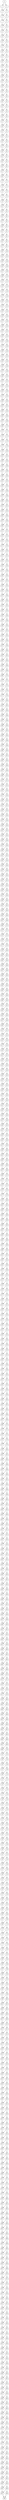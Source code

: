 digraph {0 -> 1;
0 -> 2;
1 -> 3;
2 -> 3;
2 -> 4;
3 -> 5;
4 -> 5;
4 -> 6;
5 -> 7;
6 -> 7;
6 -> 8;
7 -> 9;
8 -> 9;
8 -> 10;
9 -> 11;
10 -> 11;
10 -> 12;
11 -> 13;
12 -> 13;
12 -> 14;
13 -> 15;
14 -> 15;
14 -> 16;
15 -> 17;
16 -> 17;
16 -> 18;
17 -> 19;
18 -> 19;
18 -> 20;
19 -> 21;
20 -> 21;
20 -> 22;
21 -> 23;
22 -> 23;
22 -> 24;
23 -> 25;
24 -> 25;
24 -> 26;
25 -> 27;
26 -> 27;
26 -> 28;
27 -> 29;
28 -> 29;
28 -> 30;
29 -> 31;
30 -> 31;
30 -> 32;
31 -> 33;
32 -> 33;
32 -> 34;
33 -> 35;
34 -> 35;
34 -> 36;
35 -> 37;
36 -> 37;
36 -> 38;
37 -> 39;
38 -> 39;
38 -> 40;
39 -> 41;
40 -> 41;
40 -> 42;
41 -> 43;
42 -> 43;
42 -> 44;
43 -> 45;
44 -> 45;
44 -> 46;
45 -> 47;
46 -> 47;
46 -> 48;
47 -> 49;
48 -> 49;
48 -> 50;
49 -> 51;
50 -> 51;
50 -> 52;
51 -> 53;
52 -> 53;
52 -> 54;
53 -> 55;
54 -> 55;
54 -> 56;
55 -> 57;
56 -> 57;
56 -> 58;
57 -> 59;
58 -> 59;
58 -> 60;
59 -> 61;
60 -> 61;
60 -> 62;
61 -> 63;
62 -> 63;
62 -> 64;
63 -> 65;
64 -> 65;
64 -> 66;
65 -> 67;
66 -> 67;
66 -> 68;
67 -> 69;
68 -> 69;
68 -> 70;
69 -> 71;
70 -> 71;
70 -> 72;
71 -> 73;
72 -> 73;
72 -> 74;
73 -> 75;
74 -> 75;
74 -> 76;
75 -> 77;
76 -> 77;
76 -> 78;
77 -> 79;
78 -> 79;
78 -> 80;
79 -> 81;
80 -> 81;
80 -> 82;
81 -> 83;
82 -> 83;
82 -> 84;
83 -> 85;
84 -> 85;
84 -> 86;
85 -> 87;
86 -> 87;
86 -> 88;
87 -> 89;
88 -> 89;
88 -> 90;
89 -> 91;
90 -> 91;
90 -> 92;
91 -> 93;
92 -> 93;
92 -> 94;
93 -> 95;
94 -> 95;
94 -> 96;
95 -> 97;
96 -> 97;
96 -> 98;
97 -> 99;
98 -> 99;
98 -> 100;
99 -> 101;
100 -> 101;
100 -> 102;
101 -> 103;
102 -> 103;
102 -> 104;
103 -> 105;
104 -> 105;
104 -> 106;
105 -> 107;
106 -> 107;
106 -> 108;
107 -> 109;
108 -> 109;
108 -> 110;
109 -> 111;
110 -> 111;
110 -> 112;
111 -> 113;
112 -> 113;
112 -> 114;
113 -> 115;
114 -> 115;
114 -> 116;
115 -> 117;
116 -> 117;
116 -> 118;
117 -> 119;
118 -> 119;
118 -> 120;
119 -> 121;
120 -> 121;
120 -> 122;
121 -> 123;
122 -> 123;
122 -> 124;
123 -> 125;
124 -> 125;
124 -> 126;
125 -> 127;
126 -> 127;
126 -> 128;
127 -> 129;
128 -> 129;
128 -> 130;
129 -> 131;
130 -> 131;
130 -> 132;
131 -> 133;
132 -> 133;
132 -> 134;
133 -> 135;
134 -> 135;
134 -> 136;
135 -> 137;
136 -> 137;
136 -> 138;
137 -> 139;
138 -> 139;
138 -> 140;
139 -> 141;
140 -> 141;
140 -> 142;
141 -> 143;
142 -> 143;
142 -> 144;
143 -> 145;
144 -> 145;
144 -> 146;
145 -> 147;
146 -> 147;
146 -> 148;
147 -> 149;
148 -> 149;
148 -> 150;
149 -> 151;
150 -> 151;
150 -> 152;
151 -> 153;
152 -> 153;
152 -> 154;
153 -> 155;
154 -> 155;
154 -> 156;
155 -> 157;
156 -> 157;
156 -> 158;
157 -> 159;
158 -> 159;
158 -> 160;
159 -> 161;
160 -> 161;
160 -> 162;
161 -> 163;
162 -> 163;
162 -> 164;
163 -> 165;
164 -> 165;
164 -> 166;
165 -> 167;
166 -> 167;
166 -> 168;
167 -> 169;
168 -> 169;
168 -> 170;
169 -> 171;
170 -> 171;
170 -> 172;
171 -> 173;
172 -> 173;
172 -> 174;
173 -> 175;
174 -> 175;
174 -> 176;
175 -> 177;
176 -> 177;
176 -> 178;
177 -> 179;
178 -> 179;
178 -> 180;
179 -> 181;
180 -> 181;
180 -> 182;
181 -> 183;
182 -> 183;
182 -> 184;
183 -> 185;
184 -> 185;
184 -> 186;
185 -> 187;
186 -> 187;
186 -> 188;
187 -> 189;
188 -> 189;
188 -> 190;
189 -> 191;
190 -> 191;
190 -> 192;
191 -> 193;
192 -> 193;
192 -> 194;
193 -> 195;
194 -> 195;
194 -> 196;
195 -> 197;
196 -> 197;
196 -> 198;
197 -> 199;
198 -> 199;
198 -> 200;
199 -> 201;
200 -> 201;
200 -> 202;
201 -> 203;
202 -> 203;
202 -> 204;
203 -> 205;
204 -> 205;
204 -> 206;
205 -> 207;
206 -> 207;
206 -> 208;
207 -> 209;
208 -> 209;
208 -> 210;
209 -> 211;
210 -> 211;
210 -> 212;
211 -> 213;
212 -> 213;
212 -> 214;
213 -> 215;
214 -> 215;
214 -> 216;
215 -> 217;
216 -> 217;
216 -> 218;
217 -> 219;
218 -> 219;
218 -> 220;
219 -> 221;
220 -> 221;
220 -> 222;
221 -> 223;
222 -> 223;
222 -> 224;
223 -> 225;
224 -> 225;
224 -> 226;
225 -> 227;
226 -> 227;
226 -> 228;
227 -> 229;
228 -> 229;
228 -> 230;
229 -> 231;
230 -> 231;
230 -> 232;
231 -> 233;
232 -> 233;
232 -> 234;
233 -> 235;
234 -> 235;
234 -> 236;
235 -> 237;
236 -> 237;
236 -> 238;
237 -> 239;
238 -> 239;
238 -> 240;
239 -> 241;
240 -> 241;
240 -> 242;
241 -> 243;
242 -> 243;
242 -> 244;
243 -> 245;
244 -> 245;
244 -> 246;
245 -> 247;
246 -> 247;
246 -> 248;
247 -> 249;
248 -> 249;
248 -> 250;
249 -> 251;
250 -> 251;
250 -> 252;
251 -> 253;
252 -> 253;
252 -> 254;
253 -> 255;
254 -> 255;
254 -> 256;
255 -> 257;
256 -> 257;
256 -> 258;
257 -> 259;
258 -> 259;
258 -> 260;
259 -> 261;
260 -> 261;
260 -> 262;
261 -> 263;
262 -> 263;
262 -> 264;
263 -> 265;
264 -> 265;
264 -> 266;
265 -> 267;
266 -> 267;
266 -> 268;
267 -> 269;
268 -> 269;
268 -> 270;
269 -> 271;
270 -> 271;
270 -> 272;
271 -> 273;
272 -> 273;
272 -> 274;
273 -> 275;
274 -> 275;
274 -> 276;
275 -> 277;
276 -> 277;
276 -> 278;
277 -> 279;
278 -> 279;
278 -> 280;
279 -> 281;
280 -> 281;
280 -> 282;
281 -> 283;
282 -> 283;
282 -> 284;
283 -> 285;
284 -> 285;
284 -> 286;
285 -> 287;
286 -> 287;
286 -> 288;
287 -> 289;
288 -> 289;
288 -> 290;
289 -> 291;
290 -> 291;
290 -> 292;
291 -> 293;
292 -> 293;
292 -> 294;
293 -> 295;
294 -> 295;
294 -> 296;
295 -> 297;
296 -> 297;
296 -> 298;
297 -> 299;
298 -> 299;
298 -> 300;
299 -> 301;
300 -> 301;
300 -> 302;
301 -> 303;
302 -> 303;
302 -> 304;
303 -> 305;
304 -> 305;
304 -> 306;
305 -> 307;
306 -> 307;
306 -> 308;
307 -> 309;
308 -> 309;
308 -> 310;
309 -> 311;
310 -> 311;
310 -> 312;
311 -> 313;
312 -> 313;
312 -> 314;
313 -> 315;
314 -> 315;
314 -> 316;
315 -> 317;
316 -> 317;
316 -> 318;
317 -> 319;
318 -> 319;
318 -> 320;
319 -> 321;
320 -> 321;
320 -> 322;
321 -> 323;
322 -> 323;
322 -> 324;
323 -> 325;
324 -> 325;
324 -> 326;
325 -> 327;
326 -> 327;
326 -> 328;
327 -> 329;
328 -> 329;
328 -> 330;
329 -> 331;
330 -> 331;
330 -> 332;
331 -> 333;
332 -> 333;
332 -> 334;
333 -> 335;
334 -> 335;
334 -> 336;
335 -> 337;
336 -> 337;
336 -> 338;
337 -> 339;
338 -> 339;
338 -> 340;
339 -> 341;
340 -> 341;
340 -> 342;
341 -> 343;
342 -> 343;
342 -> 344;
343 -> 345;
344 -> 345;
344 -> 346;
345 -> 347;
346 -> 347;
346 -> 348;
347 -> 349;
348 -> 349;
348 -> 350;
349 -> 351;
350 -> 351;
350 -> 352;
351 -> 353;
352 -> 353;
352 -> 354;
353 -> 355;
354 -> 355;
354 -> 356;
355 -> 357;
356 -> 357;
356 -> 358;
357 -> 359;
358 -> 359;
358 -> 360;
359 -> 361;
360 -> 361;
360 -> 362;
361 -> 363;
362 -> 363;
362 -> 364;
363 -> 365;
364 -> 365;
364 -> 366;
365 -> 367;
366 -> 367;
366 -> 368;
367 -> 369;
368 -> 369;
368 -> 370;
369 -> 371;
370 -> 371;
370 -> 372;
371 -> 373;
372 -> 373;
372 -> 374;
373 -> 375;
374 -> 375;
374 -> 376;
375 -> 377;
376 -> 377;
376 -> 378;
377 -> 379;
378 -> 379;
378 -> 380;
379 -> 381;
380 -> 381;
380 -> 382;
381 -> 383;
382 -> 383;
382 -> 384;
383 -> 385;
384 -> 385;
384 -> 386;
385 -> 387;
386 -> 387;
386 -> 388;
387 -> 389;
388 -> 389;
388 -> 390;
389 -> 391;
390 -> 391;
390 -> 392;
391 -> 393;
392 -> 393;
392 -> 394;
393 -> 395;
394 -> 395;
394 -> 396;
395 -> 397;
396 -> 397;
396 -> 398;
397 -> 399;
398 -> 399;
398 -> 400;
399 -> 401;
400 -> 401;
400 -> 402;
401 -> 403;
402 -> 403;
402 -> 404;
403 -> 405;
404 -> 405;
404 -> 406;
405 -> 407;
406 -> 407;
406 -> 408;
407 -> 409;
408 -> 409;
408 -> 410;
409 -> 411;
410 -> 411;
410 -> 412;
411 -> 413;
412 -> 413;
412 -> 414;
413 -> 415;
414 -> 415;
414 -> 416;
415 -> 417;
416 -> 417;
416 -> 418;
417 -> 419;
418 -> 419;
418 -> 420;
419 -> 421;
420 -> 421;
420 -> 422;
421 -> 423;
422 -> 423;
422 -> 424;
423 -> 425;
424 -> 425;
424 -> 426;
425 -> 427;
426 -> 427;
426 -> 428;
427 -> 429;
428 -> 429;
428 -> 430;
429 -> 431;
430 -> 431;
430 -> 432;
431 -> 433;
432 -> 433;
432 -> 434;
433 -> 435;
434 -> 435;
434 -> 436;
435 -> 437;
436 -> 437;
436 -> 438;
437 -> 439;
438 -> 439;
438 -> 440;
439 -> 441;
440 -> 441;
440 -> 442;
441 -> 443;
442 -> 443;
442 -> 444;
443 -> 445;
444 -> 445;
444 -> 446;
445 -> 447;
446 -> 447;
446 -> 448;
447 -> 449;
448 -> 449;
448 -> 450;
449 -> 451;
450 -> 451;
450 -> 452;
451 -> 453;
452 -> 453;
452 -> 454;
453 -> 455;
454 -> 455;
454 -> 456;
455 -> 457;
456 -> 457;
456 -> 458;
457 -> 459;
458 -> 459;
458 -> 460;
459 -> 461;
460 -> 461;
460 -> 462;
461 -> 463;
462 -> 463;
462 -> 464;
463 -> 465;
464 -> 465;
464 -> 466;
465 -> 467;
466 -> 467;
466 -> 468;
467 -> 469;
468 -> 469;
468 -> 470;
469 -> 471;
470 -> 471;
470 -> 472;
471 -> 473;
472 -> 473;
472 -> 474;
473 -> 475;
474 -> 475;
474 -> 476;
475 -> 477;
476 -> 477;
476 -> 478;
477 -> 479;
478 -> 479;
478 -> 480;
479 -> 481;
480 -> 481;
480 -> 482;
481 -> 483;
482 -> 483;
482 -> 484;
483 -> 485;
484 -> 485;
484 -> 486;
485 -> 487;
486 -> 487;
486 -> 488;
487 -> 489;
488 -> 489;
488 -> 490;
489 -> 491;
490 -> 491;
490 -> 492;
491 -> 493;
492 -> 493;
492 -> 494;
493 -> 495;
494 -> 495;
494 -> 496;
495 -> 497;
496 -> 497;
496 -> 498;
497 -> 499;
498 -> 499;
498 -> 500;
499 -> 501;
500 -> 501;
500 -> 502;
501 -> 503;
502 -> 503;
502 -> 504;
503 -> 505;
504 -> 505;
504 -> 506;
505 -> 507;
506 -> 507;
506 -> 508;
507 -> 509;
508 -> 509;
508 -> 510;
509 -> 511;
510 -> 511;
510 -> 512;
511 -> 513;
512 -> 513;
512 -> 514;
513 -> 515;
514 -> 515;
514 -> 516;
515 -> 517;
516 -> 517;
516 -> 518;
517 -> 519;
518 -> 519;
518 -> 520;
519 -> 521;
520 -> 521;
520 -> 522;
521 -> 523;
522 -> 523;
522 -> 524;
523 -> 525;
524 -> 525;
524 -> 526;
525 -> 527;
526 -> 527;
526 -> 528;
527 -> 529;
528 -> 529;
528 -> 530;
529 -> 531;
530 -> 531;
530 -> 532;
531 -> 533;
532 -> 533;
532 -> 534;
533 -> 535;
534 -> 535;
534 -> 536;
535 -> 537;
536 -> 537;
536 -> 538;
537 -> 539;
538 -> 539;
538 -> 540;
539 -> 541;
540 -> 541;
540 -> 542;
541 -> 543;
542 -> 543;
542 -> 544;
543 -> 545;
544 -> 545;
544 -> 546;
545 -> 547;
546 -> 547;
546 -> 548;
547 -> 549;
548 -> 549;
548 -> 550;
549 -> 551;
550 -> 551;
550 -> 552;
551 -> 553;
552 -> 553;
552 -> 554;
553 -> 555;
554 -> 555;
554 -> 556;
555 -> 557;
556 -> 557;
556 -> 558;
557 -> 559;
558 -> 559;
558 -> 560;
559 -> 561;
560 -> 561;
560 -> 562;
561 -> 563;
562 -> 563;
562 -> 564;
563 -> 565;
564 -> 565;
564 -> 566;
565 -> 567;
566 -> 567;
566 -> 568;
567 -> 569;
568 -> 569;
568 -> 570;
569 -> 571;
570 -> 571;
570 -> 572;
571 -> 573;
572 -> 573;
572 -> 574;
573 -> 575;
574 -> 575;
574 -> 576;
575 -> 577;
576 -> 577;
576 -> 578;
577 -> 579;
578 -> 579;
578 -> 580;
579 -> 581;
580 -> 581;
580 -> 582;
581 -> 583;
582 -> 583;
582 -> 584;
583 -> 585;
584 -> 585;
584 -> 586;
585 -> 587;
586 -> 587;
586 -> 588;
587 -> 589;
588 -> 589;
588 -> 590;
589 -> 591;
590 -> 591;
590 -> 592;
591 -> 593;
592 -> 593;
592 -> 594;
593 -> 595;
594 -> 595;
594 -> 596;
595 -> 597;
596 -> 597;
596 -> 598;
597 -> 599;
598 -> 599;
598 -> 600;
599 -> 601;
600 -> 601;
600 -> 602;
601 -> 603;
602 -> 603;
602 -> 604;
603 -> 605;
604 -> 605;
604 -> 606;
605 -> 607;
606 -> 607;
606 -> 608;
607 -> 609;
608 -> 609;
608 -> 610;
609 -> 611;
610 -> 611;
610 -> 612;
611 -> 613;
612 -> 613;
612 -> 614;
613 -> 615;
614 -> 615;
614 -> 616;
615 -> 617;
616 -> 617;
616 -> 618;
617 -> 619;
618 -> 619;
618 -> 620;
619 -> 621;
620 -> 621;
620 -> 622;
621 -> 623;
622 -> 623;
622 -> 624;
623 -> 625;
624 -> 625;
624 -> 626;
625 -> 627;
626 -> 627;
626 -> 628;
627 -> 629;
628 -> 629;
628 -> 630;
629 -> 631;
630 -> 631;
630 -> 632;
631 -> 633;
632 -> 633;
632 -> 634;
633 -> 635;
634 -> 635;
634 -> 636;
635 -> 637;
636 -> 637;
636 -> 638;
637 -> 639;
638 -> 639;
638 -> 640;
639 -> 641;
640 -> 641;
640 -> 642;
641 -> 643;
642 -> 643;
642 -> 644;
643 -> 645;
644 -> 645;
644 -> 646;
645 -> 647;
646 -> 647;
646 -> 648;
647 -> 649;
648 -> 649;
648 -> 650;
649 -> 651;
650 -> 651;
650 -> 652;
651 -> 653;
652 -> 653;
652 -> 654;
653 -> 655;
654 -> 655;
654 -> 656;
655 -> 657;
656 -> 657;
656 -> 658;
657 -> 659;
658 -> 659;
658 -> 660;
659 -> 661;
660 -> 661;
660 -> 662;
661 -> 663;
662 -> 663;
662 -> 664;
663 -> 665;
664 -> 665;
664 -> 666;
665 -> 667;
666 -> 667;
666 -> 668;
667 -> 669;
668 -> 669;
668 -> 670;
669 -> 671;
670 -> 671;
670 -> 672;
671 -> 673;
672 -> 673;
672 -> 674;
673 -> 675;
674 -> 675;
674 -> 676;
675 -> 677;
676 -> 677;
676 -> 678;
677 -> 679;
678 -> 679;
678 -> 680;
679 -> 681;
680 -> 681;
680 -> 682;
681 -> 683;
682 -> 683;
682 -> 684;
683 -> 685;
684 -> 685;
684 -> 686;
685 -> 687;
686 -> 687;
686 -> 688;
687 -> 689;
688 -> 689;
688 -> 690;
689 -> 691;
690 -> 691;
690 -> 692;
691 -> 693;
692 -> 693;
692 -> 694;
693 -> 695;
694 -> 695;
694 -> 696;
695 -> 697;
696 -> 697;
696 -> 698;
697 -> 699;
698 -> 699;
698 -> 700;
699 -> 701;
700 -> 701;
700 -> 702;
701 -> 703;
702 -> 703;
702 -> 704;
703 -> 705;
704 -> 705;
704 -> 706;
705 -> 707;
706 -> 707;
706 -> 708;
707 -> 709;
708 -> 709;
708 -> 710;
709 -> 711;
710 -> 711;
710 -> 712;
711 -> 713;
712 -> 713;
712 -> 714;
713 -> 715;
714 -> 715;
714 -> 716;
715 -> 717;
716 -> 717;
716 -> 718;
717 -> 719;
718 -> 719;
718 -> 720;
719 -> 721;
720 -> 721;
720 -> 722;
721 -> 723;
722 -> 723;
722 -> 724;
723 -> 725;
724 -> 725;
724 -> 726;
725 -> 727;
726 -> 727;
726 -> 728;
727 -> 729;
728 -> 729;
728 -> 730;
729 -> 731;
730 -> 731;
730 -> 732;
731 -> 733;
732 -> 733;
732 -> 734;
733 -> 735;
734 -> 735;
734 -> 736;
735 -> 737;
736 -> 737;
736 -> 738;
737 -> 739;
738 -> 739;
738 -> 740;
739 -> 741;
740 -> 741;
740 -> 742;
741 -> 743;
742 -> 743;
742 -> 744;
743 -> 745;
744 -> 745;
744 -> 746;
745 -> 747;
746 -> 747;
746 -> 748;
747 -> 749;
748 -> 749;
748 -> 750;
749 -> 751;
750 -> 751;
750 -> 752;
751 -> 753;
752 -> 753;
752 -> 754;
753 -> 755;
754 -> 755;
754 -> 756;
755 -> 757;
756 -> 757;
756 -> 758;
757 -> 759;
758 -> 759;
758 -> 760;
759 -> 761;
760 -> 761;
760 -> 762;
761 -> 763;
762 -> 763;
762 -> 764;
763 -> 765;
764 -> 765;
764 -> 766;
765 -> 767;
766 -> 767;
766 -> 768;
767 -> 769;
768 -> 769;
768 -> 770;
769 -> 771;
770 -> 771;
770 -> 772;
771 -> 773;
772 -> 773;
772 -> 774;
773 -> 775;
774 -> 775;
774 -> 776;
775 -> 777;
776 -> 777;
776 -> 778;
777 -> 779;
778 -> 779;
778 -> 780;
779 -> 781;
780 -> 781;
780 -> 782;
781 -> 783;
782 -> 783;
782 -> 784;
783 -> 785;
784 -> 785;
784 -> 786;
785 -> 787;
786 -> 787;
786 -> 788;
787 -> 789;
788 -> 789;
788 -> 790;
789 -> 791;
790 -> 791;
790 -> 792;
791 -> 793;
792 -> 793;
792 -> 794;
793 -> 795;
794 -> 795;
794 -> 796;
795 -> 797;
796 -> 797;
796 -> 798;
797 -> 799;
798 -> 799;
798 -> 800;
799 -> 801;
800 -> 801;
800 -> 802;
801 -> 803;
802 -> 803;
802 -> 804;
803 -> 805;
804 -> 805;
804 -> 806;
805 -> 807;
806 -> 807;
806 -> 808;
807 -> 809;
808 -> 809;
808 -> 810;
809 -> 811;
810 -> 811;
810 -> 812;
811 -> 813;
812 -> 813;
812 -> 814;
813 -> 815;
814 -> 815;
814 -> 816;
815 -> 817;
816 -> 817;
816 -> 818;
817 -> 819;
818 -> 819;
818 -> 820;
819 -> 821;
820 -> 821;
820 -> 822;
821 -> 823;
822 -> 823;
822 -> 824;
823 -> 825;
824 -> 825;
824 -> 826;
825 -> 827;
826 -> 827;
826 -> 828;
827 -> 829;
828 -> 829;
828 -> 830;
829 -> 831;
830 -> 831;
830 -> 832;
831 -> 833;
832 -> 833;
832 -> 834;
833 -> 835;
834 -> 835;
834 -> 836;
835 -> 837;
836 -> 837;
836 -> 838;
837 -> 839;
838 -> 839;
838 -> 840;
839 -> 841;
840 -> 841;
840 -> 842;
841 -> 843;
842 -> 843;
842 -> 844;
843 -> 845;
844 -> 845;
844 -> 846;
845 -> 847;
846 -> 847;
846 -> 848;
847 -> 849;
848 -> 849;
848 -> 850;
849 -> 851;
850 -> 851;
850 -> 852;
851 -> 853;
852 -> 853;
852 -> 854;
853 -> 855;
854 -> 855;
854 -> 856;
855 -> 857;
856 -> 857;
856 -> 858;
857 -> 859;
858 -> 859;
858 -> 860;
859 -> 861;
860 -> 861;
860 -> 862;
861 -> 863;
862 -> 863;
862 -> 864;
863 -> 865;
864 -> 865;
864 -> 866;
865 -> 867;
866 -> 867;
866 -> 868;
867 -> 869;
868 -> 869;
868 -> 870;
869 -> 871;
870 -> 871;
870 -> 872;
871 -> 873;
872 -> 873;
872 -> 874;
873 -> 875;
874 -> 875;
874 -> 876;
875 -> 877;
876 -> 877;
876 -> 878;
877 -> 879;
878 -> 879;
878 -> 880;
879 -> 881;
880 -> 881;
880 -> 882;
881 -> 883;
882 -> 883;
882 -> 884;
883 -> 885;
884 -> 885;
884 -> 886;
885 -> 887;
886 -> 887;
886 -> 888;
887 -> 889;
888 -> 889;
888 -> 890;
889 -> 891;
890 -> 891;
890 -> 892;
891 -> 893;
892 -> 893;
892 -> 894;
893 -> 895;
894 -> 895;
894 -> 896;
895 -> 897;
896 -> 897;
896 -> 898;
897 -> 899;
898 -> 899;
898 -> 900;
899 -> 901;
900 -> 901;
900 -> 902;
901 -> 903;
902 -> 903;
902 -> 904;
903 -> 905;
904 -> 905;
904 -> 906;
905 -> 907;
906 -> 907;
906 -> 908;
907 -> 909;
908 -> 909;
908 -> 910;
909 -> 911;
910 -> 911;
910 -> 912;
911 -> 913;
912 -> 913;
912 -> 914;
913 -> 915;
914 -> 915;
914 -> 916;
915 -> 917;
916 -> 917;
916 -> 918;
917 -> 919;
918 -> 919;
918 -> 920;
919 -> 921;
920 -> 921;
920 -> 922;
921 -> 923;
922 -> 923;
922 -> 924;
923 -> 925;
924 -> 925;
924 -> 926;
925 -> 927;
926 -> 927;
926 -> 928;
927 -> 929;
928 -> 929;
928 -> 930;
929 -> 931;
930 -> 931;
930 -> 932;
931 -> 933;
932 -> 933;
932 -> 934;
933 -> 935;
934 -> 935;
934 -> 936;
935 -> 937;
936 -> 937;
936 -> 938;
937 -> 939;
938 -> 939;
938 -> 940;
939 -> 941;
940 -> 941;
940 -> 942;
941 -> 943;
942 -> 943;
942 -> 944;
943 -> 945;
944 -> 945;
944 -> 946;
945 -> 947;
946 -> 947;
946 -> 948;
947 -> 949;
948 -> 949;
948 -> 950;
949 -> 951;
950 -> 951;
950 -> 952;
951 -> 953;
952 -> 953;
952 -> 954;
953 -> 955;
954 -> 955;
954 -> 956;
955 -> 957;
956 -> 957;
956 -> 958;
957 -> 959;
958 -> 959;
958 -> 960;
959 -> 961;
960 -> 961;
960 -> 962;
961 -> 963;
962 -> 963;
962 -> 964;
963 -> 965;
964 -> 965;
964 -> 966;
965 -> 967;
966 -> 967;
966 -> 968;
967 -> 969;
968 -> 969;
968 -> 970;
969 -> 971;
970 -> 971;
970 -> 972;
971 -> 973;
972 -> 973;
972 -> 974;
973 -> 975;
974 -> 975;
974 -> 976;
975 -> 977;
976 -> 977;
976 -> 978;
977 -> 979;
978 -> 979;
978 -> 980;
979 -> 981;
980 -> 981;
980 -> 982;
981 -> 983;
982 -> 983;
982 -> 984;
983 -> 985;
984 -> 985;
984 -> 986;
985 -> 987;
986 -> 987;
986 -> 988;
987 -> 989;
988 -> 989;
988 -> 990;
989 -> 991;
990 -> 991;
990 -> 992;
991 -> 993;
992 -> 993;
992 -> 994;
993 -> 995;
994 -> 995;
994 -> 996;
995 -> 997;
996 -> 997;
996 -> 998;
997 -> 999;
998 -> 999;
999;
}